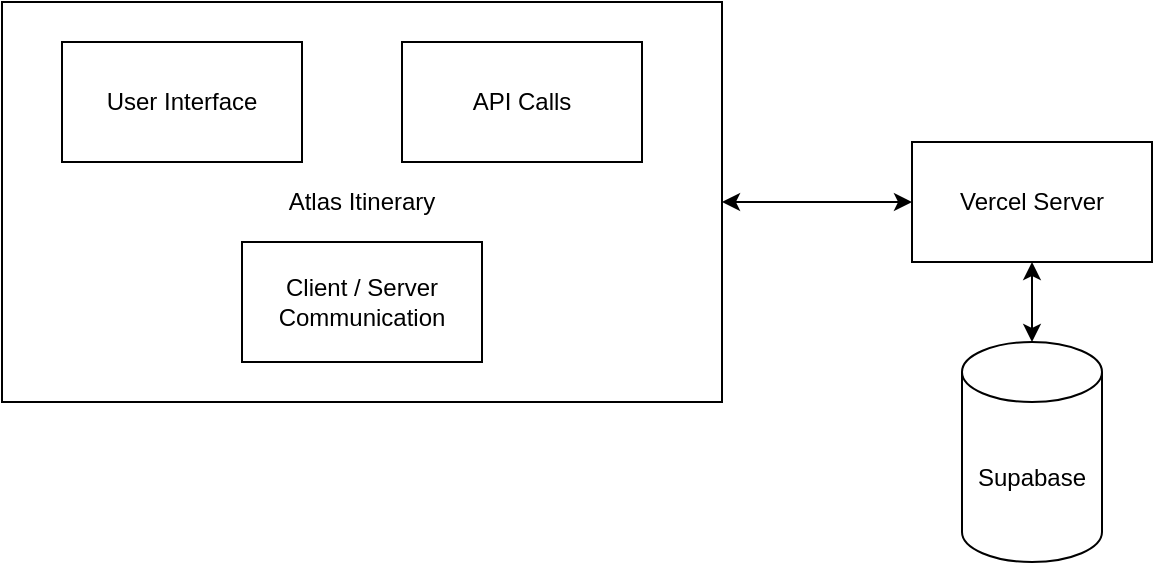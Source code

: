 <mxfile version="28.2.5">
  <diagram name="Page-1" id="V_fyLUnD5RXwpg2vZA_A">
    <mxGraphModel dx="1665" dy="751" grid="1" gridSize="10" guides="1" tooltips="1" connect="1" arrows="1" fold="1" page="1" pageScale="1" pageWidth="850" pageHeight="1100" math="0" shadow="0">
      <root>
        <mxCell id="0" />
        <mxCell id="1" parent="0" />
        <mxCell id="YJY2VArLvJcHfO2cOSiD-1" value="&lt;div&gt;Supabase&lt;/div&gt;" style="shape=cylinder3;whiteSpace=wrap;html=1;boundedLbl=1;backgroundOutline=1;size=15;" vertex="1" parent="1">
          <mxGeometry x="610" y="360" width="70" height="110" as="geometry" />
        </mxCell>
        <mxCell id="YJY2VArLvJcHfO2cOSiD-2" value="Vercel Server" style="rounded=0;whiteSpace=wrap;html=1;" vertex="1" parent="1">
          <mxGeometry x="585" y="260" width="120" height="60" as="geometry" />
        </mxCell>
        <mxCell id="YJY2VArLvJcHfO2cOSiD-3" value="" style="endArrow=classic;startArrow=classic;html=1;rounded=0;entryX=0.5;entryY=1;entryDx=0;entryDy=0;exitX=0.5;exitY=0;exitDx=0;exitDy=0;exitPerimeter=0;" edge="1" parent="1" source="YJY2VArLvJcHfO2cOSiD-1" target="YJY2VArLvJcHfO2cOSiD-2">
          <mxGeometry width="50" height="50" relative="1" as="geometry">
            <mxPoint x="780" y="430" as="sourcePoint" />
            <mxPoint x="830" y="380" as="targetPoint" />
          </mxGeometry>
        </mxCell>
        <mxCell id="YJY2VArLvJcHfO2cOSiD-5" value="" style="endArrow=classic;startArrow=classic;html=1;rounded=0;exitX=1;exitY=0.5;exitDx=0;exitDy=0;" edge="1" parent="1" source="YJY2VArLvJcHfO2cOSiD-7" target="YJY2VArLvJcHfO2cOSiD-2">
          <mxGeometry width="50" height="50" relative="1" as="geometry">
            <mxPoint x="490" y="284" as="sourcePoint" />
            <mxPoint x="480" y="380" as="targetPoint" />
          </mxGeometry>
        </mxCell>
        <mxCell id="YJY2VArLvJcHfO2cOSiD-7" value="Atlas Itinerary" style="rounded=0;whiteSpace=wrap;html=1;" vertex="1" parent="1">
          <mxGeometry x="130" y="190" width="360" height="200" as="geometry" />
        </mxCell>
        <mxCell id="YJY2VArLvJcHfO2cOSiD-8" value="User Interface" style="rounded=0;whiteSpace=wrap;html=1;" vertex="1" parent="1">
          <mxGeometry x="160" y="210" width="120" height="60" as="geometry" />
        </mxCell>
        <mxCell id="YJY2VArLvJcHfO2cOSiD-9" value="API Calls" style="rounded=0;whiteSpace=wrap;html=1;" vertex="1" parent="1">
          <mxGeometry x="330" y="210" width="120" height="60" as="geometry" />
        </mxCell>
        <mxCell id="YJY2VArLvJcHfO2cOSiD-10" value="Client / Server Communication" style="rounded=0;whiteSpace=wrap;html=1;" vertex="1" parent="1">
          <mxGeometry x="250" y="310" width="120" height="60" as="geometry" />
        </mxCell>
      </root>
    </mxGraphModel>
  </diagram>
</mxfile>
